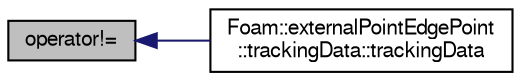 digraph "operator!="
{
  bgcolor="transparent";
  edge [fontname="FreeSans",fontsize="10",labelfontname="FreeSans",labelfontsize="10"];
  node [fontname="FreeSans",fontsize="10",shape=record];
  rankdir="LR";
  Node127 [label="operator!=",height=0.2,width=0.4,color="black", fillcolor="grey75", style="filled", fontcolor="black"];
  Node127 -> Node128 [dir="back",color="midnightblue",fontsize="10",style="solid",fontname="FreeSans"];
  Node128 [label="Foam::externalPointEdgePoint\l::trackingData::trackingData",height=0.2,width=0.4,color="black",URL="$a29542.html#a2700ae22fe241ff633f4e1862d18260b"];
}
